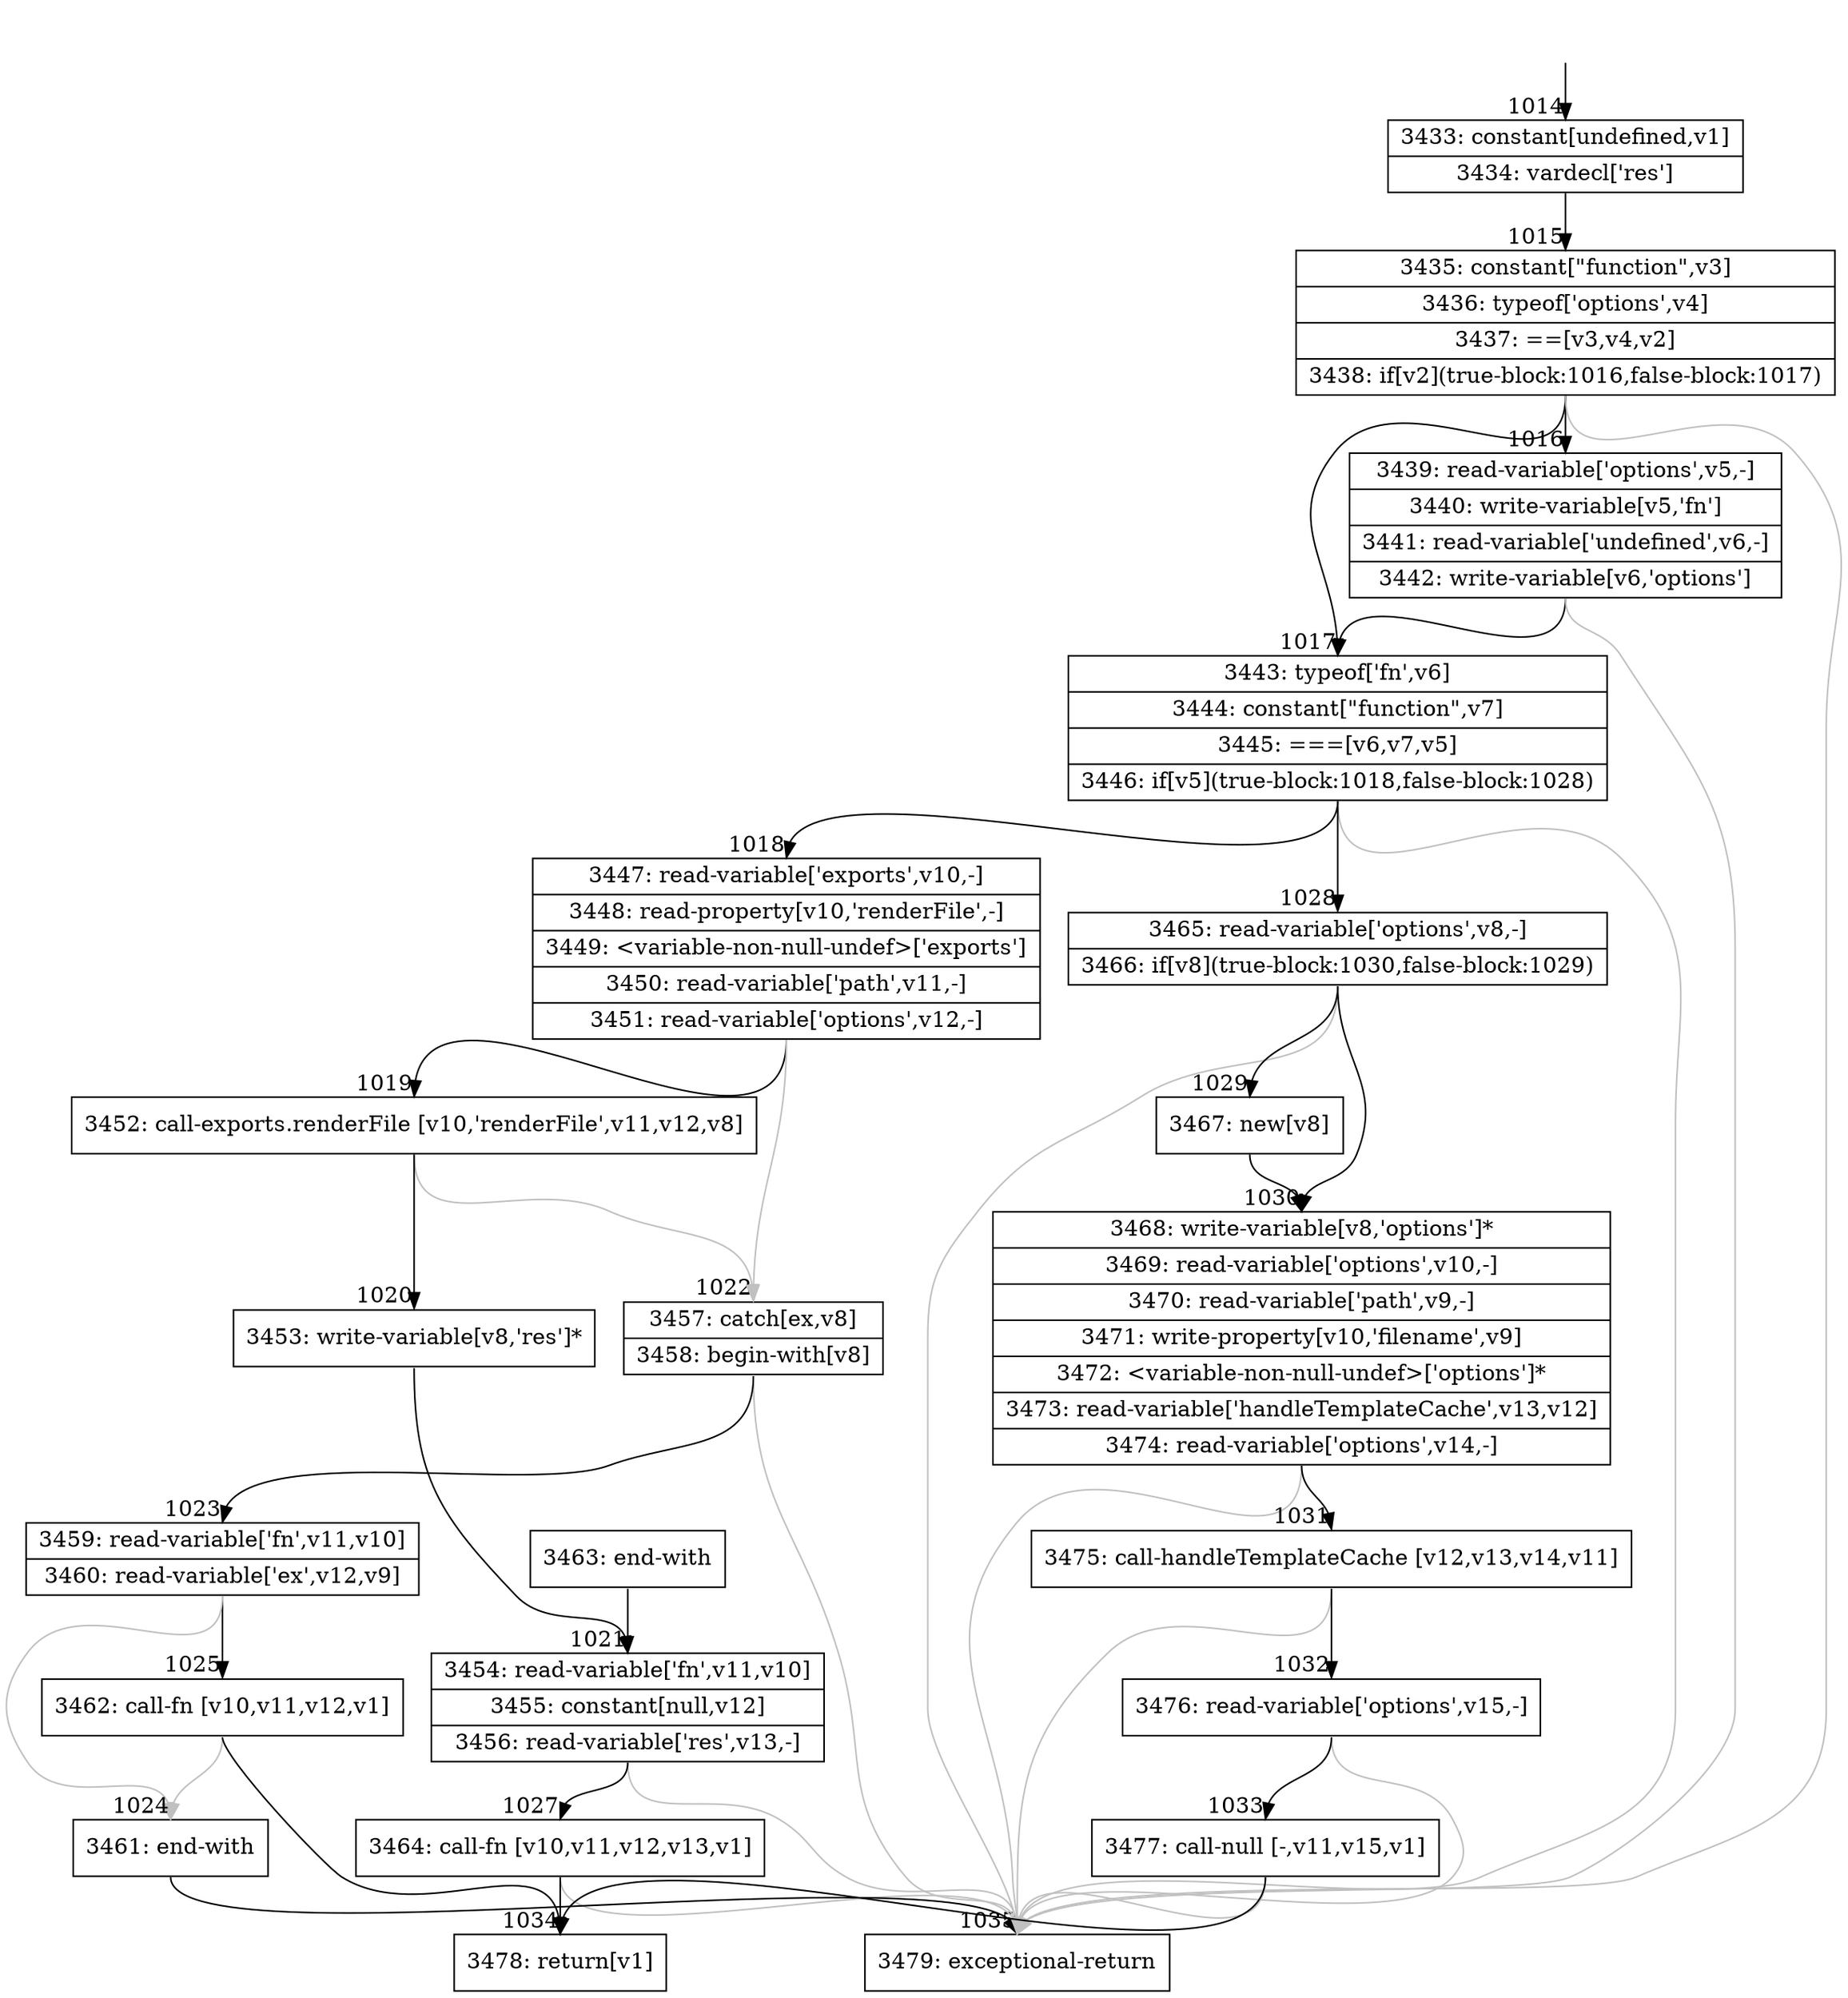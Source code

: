 digraph {
rankdir="TD"
BB_entry52[shape=none,label=""];
BB_entry52 -> BB1014 [tailport=s, headport=n, headlabel="    1014"]
BB1014 [shape=record label="{3433: constant[undefined,v1]|3434: vardecl['res']}" ] 
BB1014 -> BB1015 [tailport=s, headport=n, headlabel="      1015"]
BB1015 [shape=record label="{3435: constant[\"function\",v3]|3436: typeof['options',v4]|3437: ==[v3,v4,v2]|3438: if[v2](true-block:1016,false-block:1017)}" ] 
BB1015 -> BB1016 [tailport=s, headport=n, headlabel="      1016"]
BB1015 -> BB1017 [tailport=s, headport=n, headlabel="      1017"]
BB1015 -> BB1035 [tailport=s, headport=n, color=gray, headlabel="      1035"]
BB1016 [shape=record label="{3439: read-variable['options',v5,-]|3440: write-variable[v5,'fn']|3441: read-variable['undefined',v6,-]|3442: write-variable[v6,'options']}" ] 
BB1016 -> BB1017 [tailport=s, headport=n]
BB1016 -> BB1035 [tailport=s, headport=n, color=gray]
BB1017 [shape=record label="{3443: typeof['fn',v6]|3444: constant[\"function\",v7]|3445: ===[v6,v7,v5]|3446: if[v5](true-block:1018,false-block:1028)}" ] 
BB1017 -> BB1018 [tailport=s, headport=n, headlabel="      1018"]
BB1017 -> BB1028 [tailport=s, headport=n, headlabel="      1028"]
BB1017 -> BB1035 [tailport=s, headport=n, color=gray]
BB1018 [shape=record label="{3447: read-variable['exports',v10,-]|3448: read-property[v10,'renderFile',-]|3449: \<variable-non-null-undef\>['exports']|3450: read-variable['path',v11,-]|3451: read-variable['options',v12,-]}" ] 
BB1018 -> BB1019 [tailport=s, headport=n, headlabel="      1019"]
BB1018 -> BB1022 [tailport=s, headport=n, color=gray, headlabel="      1022"]
BB1019 [shape=record label="{3452: call-exports.renderFile [v10,'renderFile',v11,v12,v8]}" ] 
BB1019 -> BB1020 [tailport=s, headport=n, headlabel="      1020"]
BB1019 -> BB1022 [tailport=s, headport=n, color=gray]
BB1020 [shape=record label="{3453: write-variable[v8,'res']*}" ] 
BB1020 -> BB1021 [tailport=s, headport=n, headlabel="      1021"]
BB1021 [shape=record label="{3454: read-variable['fn',v11,v10]|3455: constant[null,v12]|3456: read-variable['res',v13,-]}" ] 
BB1021 -> BB1027 [tailport=s, headport=n, headlabel="      1027"]
BB1021 -> BB1035 [tailport=s, headport=n, color=gray]
BB1022 [shape=record label="{3457: catch[ex,v8]|3458: begin-with[v8]}" ] 
BB1022 -> BB1023 [tailport=s, headport=n, headlabel="      1023"]
BB1022 -> BB1035 [tailport=s, headport=n, color=gray]
BB1023 [shape=record label="{3459: read-variable['fn',v11,v10]|3460: read-variable['ex',v12,v9]}" ] 
BB1023 -> BB1025 [tailport=s, headport=n, headlabel="      1025"]
BB1023 -> BB1024 [tailport=s, headport=n, color=gray, headlabel="      1024"]
BB1024 [shape=record label="{3461: end-with}" ] 
BB1024 -> BB1035 [tailport=s, headport=n]
BB1025 [shape=record label="{3462: call-fn [v10,v11,v12,v1]}" ] 
BB1025 -> BB1034 [tailport=s, headport=n, headlabel="      1034"]
BB1025 -> BB1024 [tailport=s, headport=n, color=gray]
BB1026 [shape=record label="{3463: end-with}" ] 
BB1026 -> BB1021 [tailport=s, headport=n]
BB1027 [shape=record label="{3464: call-fn [v10,v11,v12,v13,v1]}" ] 
BB1027 -> BB1034 [tailport=s, headport=n]
BB1027 -> BB1035 [tailport=s, headport=n, color=gray]
BB1028 [shape=record label="{3465: read-variable['options',v8,-]|3466: if[v8](true-block:1030,false-block:1029)}" ] 
BB1028 -> BB1030 [tailport=s, headport=n, headlabel="      1030"]
BB1028 -> BB1029 [tailport=s, headport=n, headlabel="      1029"]
BB1028 -> BB1035 [tailport=s, headport=n, color=gray]
BB1029 [shape=record label="{3467: new[v8]}" ] 
BB1029 -> BB1030 [tailport=s, headport=n]
BB1030 [shape=record label="{3468: write-variable[v8,'options']*|3469: read-variable['options',v10,-]|3470: read-variable['path',v9,-]|3471: write-property[v10,'filename',v9]|3472: \<variable-non-null-undef\>['options']*|3473: read-variable['handleTemplateCache',v13,v12]|3474: read-variable['options',v14,-]}" ] 
BB1030 -> BB1031 [tailport=s, headport=n, headlabel="      1031"]
BB1030 -> BB1035 [tailport=s, headport=n, color=gray]
BB1031 [shape=record label="{3475: call-handleTemplateCache [v12,v13,v14,v11]}" ] 
BB1031 -> BB1032 [tailport=s, headport=n, headlabel="      1032"]
BB1031 -> BB1035 [tailport=s, headport=n, color=gray]
BB1032 [shape=record label="{3476: read-variable['options',v15,-]}" ] 
BB1032 -> BB1033 [tailport=s, headport=n, headlabel="      1033"]
BB1032 -> BB1035 [tailport=s, headport=n, color=gray]
BB1033 [shape=record label="{3477: call-null [-,v11,v15,v1]}" ] 
BB1033 -> BB1034 [tailport=s, headport=n]
BB1033 -> BB1035 [tailport=s, headport=n, color=gray]
BB1034 [shape=record label="{3478: return[v1]}" ] 
BB1035 [shape=record label="{3479: exceptional-return}" ] 
//#$~ 1129
}
